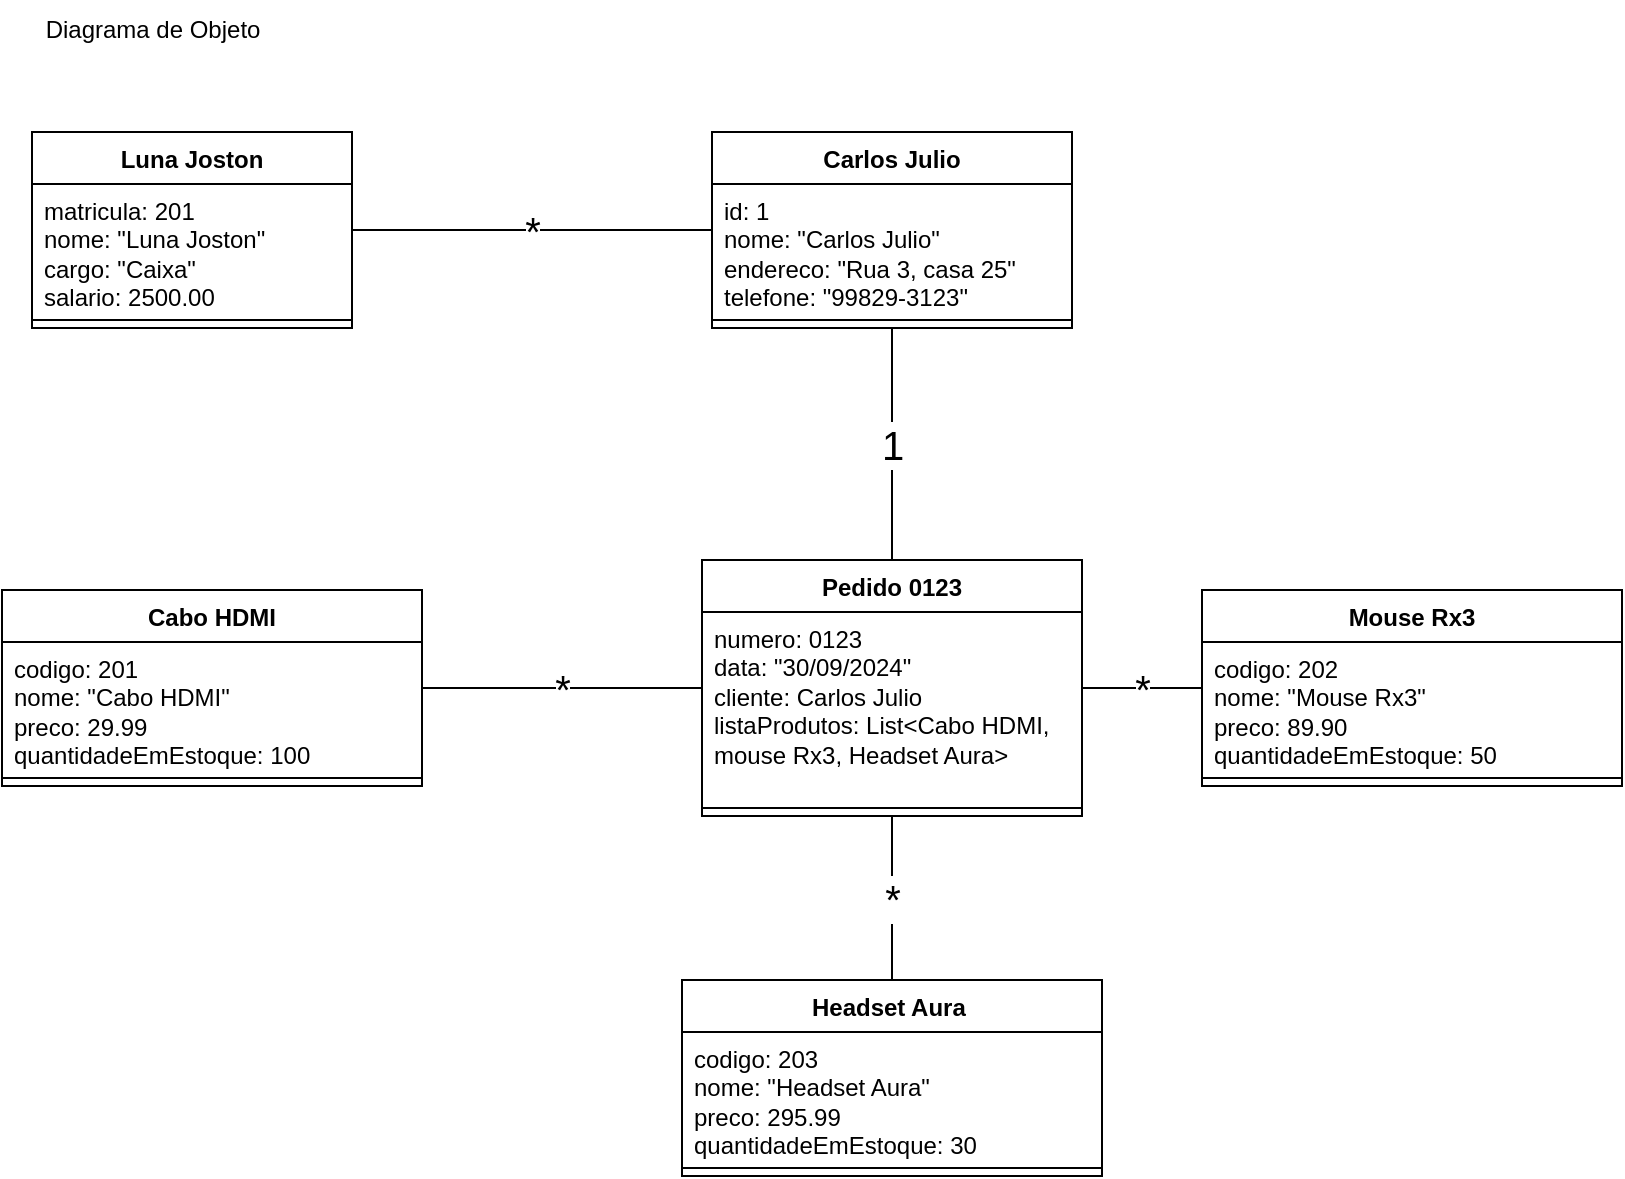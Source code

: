 <mxfile version="24.7.17">
  <diagram name="Page-1" id="c4acf3e9-155e-7222-9cf6-157b1a14988f">
    <mxGraphModel dx="1434" dy="746" grid="1" gridSize="10" guides="1" tooltips="1" connect="1" arrows="1" fold="1" page="1" pageScale="1" pageWidth="850" pageHeight="1100" background="none" math="0" shadow="0">
      <root>
        <mxCell id="0" />
        <mxCell id="1" parent="0" />
        <mxCell id="5d2195bd80daf111-38" style="edgeStyle=orthogonalEdgeStyle;rounded=0;html=1;dashed=1;labelBackgroundColor=none;startFill=0;endArrow=open;endFill=0;endSize=10;fontFamily=Verdana;fontSize=10;" parent="1" edge="1">
          <mxGeometry relative="1" as="geometry">
            <Array as="points">
              <mxPoint x="590" y="721" />
            </Array>
            <mxPoint x="650" y="721" as="sourcePoint" />
          </mxGeometry>
        </mxCell>
        <mxCell id="5d2195bd80daf111-40" style="edgeStyle=orthogonalEdgeStyle;rounded=0;html=1;dashed=1;labelBackgroundColor=none;startFill=0;endArrow=open;endFill=0;endSize=10;fontFamily=Verdana;fontSize=10;" parent="1" edge="1">
          <mxGeometry relative="1" as="geometry">
            <Array as="points" />
            <mxPoint x="730" y="814" as="sourcePoint" />
          </mxGeometry>
        </mxCell>
        <mxCell id="5d2195bd80daf111-39" style="edgeStyle=orthogonalEdgeStyle;rounded=0;html=1;dashed=1;labelBackgroundColor=none;startFill=0;endArrow=open;endFill=0;endSize=10;fontFamily=Verdana;fontSize=10;" parent="1" edge="1">
          <mxGeometry relative="1" as="geometry">
            <mxPoint x="730" y="948" as="sourcePoint" />
          </mxGeometry>
        </mxCell>
        <mxCell id="5d2195bd80daf111-41" style="edgeStyle=orthogonalEdgeStyle;rounded=0;html=1;dashed=1;labelBackgroundColor=none;startFill=0;endArrow=open;endFill=0;endSize=10;fontFamily=Verdana;fontSize=10;" parent="1" edge="1">
          <mxGeometry relative="1" as="geometry">
            <Array as="points" />
            <mxPoint x="730" y="603" as="sourcePoint" />
          </mxGeometry>
        </mxCell>
        <mxCell id="5d2195bd80daf111-35" style="edgeStyle=orthogonalEdgeStyle;rounded=0;html=1;dashed=1;labelBackgroundColor=none;startFill=0;endArrow=open;endFill=0;endSize=10;fontFamily=Verdana;fontSize=10;" parent="1" edge="1">
          <mxGeometry relative="1" as="geometry">
            <Array as="points">
              <mxPoint x="545" y="970" />
              <mxPoint x="545" y="970" />
            </Array>
            <mxPoint x="545" y="963" as="sourcePoint" />
          </mxGeometry>
        </mxCell>
        <mxCell id="5d2195bd80daf111-36" style="edgeStyle=orthogonalEdgeStyle;rounded=0;html=1;dashed=1;labelBackgroundColor=none;startFill=0;endArrow=open;endFill=0;endSize=10;fontFamily=Verdana;fontSize=10;" parent="1" edge="1">
          <mxGeometry relative="1" as="geometry">
            <Array as="points">
              <mxPoint x="550" y="520" />
            </Array>
            <mxPoint x="490" y="520" as="targetPoint" />
          </mxGeometry>
        </mxCell>
        <mxCell id="5d2195bd80daf111-26" style="edgeStyle=orthogonalEdgeStyle;rounded=0;html=1;dashed=1;labelBackgroundColor=none;startFill=0;endArrow=open;endFill=0;endSize=10;fontFamily=Verdana;fontSize=10;" parent="1" edge="1">
          <mxGeometry relative="1" as="geometry">
            <Array as="points" />
            <mxPoint x="685" y="300" as="targetPoint" />
          </mxGeometry>
        </mxCell>
        <mxCell id="5d2195bd80daf111-37" style="edgeStyle=orthogonalEdgeStyle;rounded=0;html=1;dashed=1;labelBackgroundColor=none;startFill=0;endArrow=open;endFill=0;endSize=10;fontFamily=Verdana;fontSize=10;" parent="1" edge="1">
          <mxGeometry relative="1" as="geometry">
            <Array as="points">
              <mxPoint x="570" y="590" />
            </Array>
            <mxPoint x="650" y="590" as="sourcePoint" />
          </mxGeometry>
        </mxCell>
        <mxCell id="_YM_AubCncqIQYRBYnCy-1" value="Cabo HDMI" style="swimlane;fontStyle=1;align=center;verticalAlign=top;childLayout=stackLayout;horizontal=1;startSize=26;horizontalStack=0;resizeParent=1;resizeParentMax=0;resizeLast=0;collapsible=1;marginBottom=0;whiteSpace=wrap;html=1;" vertex="1" parent="1">
          <mxGeometry x="20" y="335" width="210" height="98" as="geometry" />
        </mxCell>
        <mxCell id="_YM_AubCncqIQYRBYnCy-2" value="codigo: 201&lt;div&gt;&lt;div&gt;nome: &quot;Cabo HDMI&quot;&lt;/div&gt;&lt;div&gt;preco: 29.99&lt;/div&gt;&lt;div&gt;quantidadeEmEstoque: 100&lt;/div&gt;&lt;/div&gt;&lt;div&gt;&lt;br&gt;&lt;/div&gt;" style="text;strokeColor=none;fillColor=none;align=left;verticalAlign=top;spacingLeft=4;spacingRight=4;overflow=hidden;rotatable=0;points=[[0,0.5],[1,0.5]];portConstraint=eastwest;whiteSpace=wrap;html=1;" vertex="1" parent="_YM_AubCncqIQYRBYnCy-1">
          <mxGeometry y="26" width="210" height="64" as="geometry" />
        </mxCell>
        <mxCell id="_YM_AubCncqIQYRBYnCy-3" value="" style="line;strokeWidth=1;fillColor=none;align=left;verticalAlign=middle;spacingTop=-1;spacingLeft=3;spacingRight=3;rotatable=0;labelPosition=right;points=[];portConstraint=eastwest;strokeColor=inherit;" vertex="1" parent="_YM_AubCncqIQYRBYnCy-1">
          <mxGeometry y="90" width="210" height="8" as="geometry" />
        </mxCell>
        <mxCell id="_YM_AubCncqIQYRBYnCy-4" value="1" style="edgeStyle=orthogonalEdgeStyle;rounded=0;orthogonalLoop=1;jettySize=auto;html=1;fontSize=20;endArrow=none;endFill=0;" edge="1" parent="1" source="_YM_AubCncqIQYRBYnCy-5" target="_YM_AubCncqIQYRBYnCy-13">
          <mxGeometry relative="1" as="geometry" />
        </mxCell>
        <mxCell id="_YM_AubCncqIQYRBYnCy-5" value="Carlos Julio" style="swimlane;fontStyle=1;align=center;verticalAlign=top;childLayout=stackLayout;horizontal=1;startSize=26;horizontalStack=0;resizeParent=1;resizeParentMax=0;resizeLast=0;collapsible=1;marginBottom=0;whiteSpace=wrap;html=1;" vertex="1" parent="1">
          <mxGeometry x="375" y="106" width="180" height="98" as="geometry" />
        </mxCell>
        <mxCell id="_YM_AubCncqIQYRBYnCy-6" value="&lt;div&gt;id: 1&lt;/div&gt;&lt;div&gt;nome: &quot;Carlos Julio&quot;&lt;/div&gt;&lt;div&gt;endereco: &quot;Rua 3, casa 25&quot;&lt;/div&gt;&lt;div&gt;telefone: &quot;99829-3123&quot;&lt;/div&gt;" style="text;strokeColor=none;fillColor=none;align=left;verticalAlign=top;spacingLeft=4;spacingRight=4;overflow=hidden;rotatable=0;points=[[0,0.5],[1,0.5]];portConstraint=eastwest;whiteSpace=wrap;html=1;" vertex="1" parent="_YM_AubCncqIQYRBYnCy-5">
          <mxGeometry y="26" width="180" height="64" as="geometry" />
        </mxCell>
        <mxCell id="_YM_AubCncqIQYRBYnCy-7" value="" style="line;strokeWidth=1;fillColor=none;align=left;verticalAlign=middle;spacingTop=-1;spacingLeft=3;spacingRight=3;rotatable=0;labelPosition=right;points=[];portConstraint=eastwest;strokeColor=inherit;" vertex="1" parent="_YM_AubCncqIQYRBYnCy-5">
          <mxGeometry y="90" width="180" height="8" as="geometry" />
        </mxCell>
        <mxCell id="_YM_AubCncqIQYRBYnCy-8" value="&lt;font style=&quot;font-size: 20px;&quot;&gt;*&lt;/font&gt;" style="edgeStyle=orthogonalEdgeStyle;rounded=0;orthogonalLoop=1;jettySize=auto;html=1;endArrow=none;endFill=0;" edge="1" parent="1" source="_YM_AubCncqIQYRBYnCy-9" target="_YM_AubCncqIQYRBYnCy-5">
          <mxGeometry relative="1" as="geometry">
            <mxPoint as="offset" />
          </mxGeometry>
        </mxCell>
        <mxCell id="_YM_AubCncqIQYRBYnCy-9" value="Luna Joston" style="swimlane;fontStyle=1;align=center;verticalAlign=top;childLayout=stackLayout;horizontal=1;startSize=26;horizontalStack=0;resizeParent=1;resizeParentMax=0;resizeLast=0;collapsible=1;marginBottom=0;whiteSpace=wrap;html=1;" vertex="1" parent="1">
          <mxGeometry x="35" y="106" width="160" height="98" as="geometry" />
        </mxCell>
        <mxCell id="_YM_AubCncqIQYRBYnCy-10" value="&lt;div&gt;matricula: 201&lt;/div&gt;&lt;div&gt;nome: &quot;Luna Joston&quot;&lt;/div&gt;&lt;div&gt;cargo: &quot;Caixa&quot;&lt;/div&gt;&lt;div&gt;salario: 2500.00&lt;/div&gt;" style="text;strokeColor=none;fillColor=none;align=left;verticalAlign=top;spacingLeft=4;spacingRight=4;overflow=hidden;rotatable=0;points=[[0,0.5],[1,0.5]];portConstraint=eastwest;whiteSpace=wrap;html=1;" vertex="1" parent="_YM_AubCncqIQYRBYnCy-9">
          <mxGeometry y="26" width="160" height="64" as="geometry" />
        </mxCell>
        <mxCell id="_YM_AubCncqIQYRBYnCy-11" value="" style="line;strokeWidth=1;fillColor=none;align=left;verticalAlign=middle;spacingTop=-1;spacingLeft=3;spacingRight=3;rotatable=0;labelPosition=right;points=[];portConstraint=eastwest;strokeColor=inherit;" vertex="1" parent="_YM_AubCncqIQYRBYnCy-9">
          <mxGeometry y="90" width="160" height="8" as="geometry" />
        </mxCell>
        <mxCell id="_YM_AubCncqIQYRBYnCy-12" value="*" style="edgeStyle=orthogonalEdgeStyle;rounded=0;orthogonalLoop=1;jettySize=auto;html=1;fontSize=20;endArrow=none;endFill=0;" edge="1" parent="1" source="_YM_AubCncqIQYRBYnCy-13" target="_YM_AubCncqIQYRBYnCy-1">
          <mxGeometry relative="1" as="geometry" />
        </mxCell>
        <mxCell id="_YM_AubCncqIQYRBYnCy-13" value="Pedido 0123" style="swimlane;fontStyle=1;align=center;verticalAlign=top;childLayout=stackLayout;horizontal=1;startSize=26;horizontalStack=0;resizeParent=1;resizeParentMax=0;resizeLast=0;collapsible=1;marginBottom=0;whiteSpace=wrap;html=1;" vertex="1" parent="1">
          <mxGeometry x="370" y="320" width="190" height="128" as="geometry" />
        </mxCell>
        <mxCell id="_YM_AubCncqIQYRBYnCy-14" value="&lt;div&gt;numero: 0123&lt;/div&gt;&lt;div&gt;data: &quot;30/09/2024&quot;&lt;/div&gt;&lt;div&gt;cliente: Carlos Julio&lt;/div&gt;&lt;div&gt;listaProdutos: List&amp;lt;Cabo HDMI, mouse Rx3, Headset Aura&amp;gt;&lt;/div&gt;" style="text;strokeColor=none;fillColor=none;align=left;verticalAlign=top;spacingLeft=4;spacingRight=4;overflow=hidden;rotatable=0;points=[[0,0.5],[1,0.5]];portConstraint=eastwest;whiteSpace=wrap;html=1;" vertex="1" parent="_YM_AubCncqIQYRBYnCy-13">
          <mxGeometry y="26" width="190" height="94" as="geometry" />
        </mxCell>
        <mxCell id="_YM_AubCncqIQYRBYnCy-15" value="" style="line;strokeWidth=1;fillColor=none;align=left;verticalAlign=middle;spacingTop=-1;spacingLeft=3;spacingRight=3;rotatable=0;labelPosition=right;points=[];portConstraint=eastwest;strokeColor=inherit;" vertex="1" parent="_YM_AubCncqIQYRBYnCy-13">
          <mxGeometry y="120" width="190" height="8" as="geometry" />
        </mxCell>
        <mxCell id="_YM_AubCncqIQYRBYnCy-16" value="Mouse Rx3" style="swimlane;fontStyle=1;align=center;verticalAlign=top;childLayout=stackLayout;horizontal=1;startSize=26;horizontalStack=0;resizeParent=1;resizeParentMax=0;resizeLast=0;collapsible=1;marginBottom=0;whiteSpace=wrap;html=1;" vertex="1" parent="1">
          <mxGeometry x="620" y="335" width="210" height="98" as="geometry" />
        </mxCell>
        <mxCell id="_YM_AubCncqIQYRBYnCy-17" value="codigo: 202&lt;div&gt;&lt;div&gt;nome: &quot;Mouse Rx3&quot;&lt;/div&gt;&lt;div&gt;preco: 89.90&lt;/div&gt;&lt;div&gt;quantidadeEmEstoque: 50&lt;/div&gt;&lt;/div&gt;&lt;div&gt;&lt;br&gt;&lt;/div&gt;" style="text;strokeColor=none;fillColor=none;align=left;verticalAlign=top;spacingLeft=4;spacingRight=4;overflow=hidden;rotatable=0;points=[[0,0.5],[1,0.5]];portConstraint=eastwest;whiteSpace=wrap;html=1;" vertex="1" parent="_YM_AubCncqIQYRBYnCy-16">
          <mxGeometry y="26" width="210" height="64" as="geometry" />
        </mxCell>
        <mxCell id="_YM_AubCncqIQYRBYnCy-18" value="" style="line;strokeWidth=1;fillColor=none;align=left;verticalAlign=middle;spacingTop=-1;spacingLeft=3;spacingRight=3;rotatable=0;labelPosition=right;points=[];portConstraint=eastwest;strokeColor=inherit;" vertex="1" parent="_YM_AubCncqIQYRBYnCy-16">
          <mxGeometry y="90" width="210" height="8" as="geometry" />
        </mxCell>
        <mxCell id="_YM_AubCncqIQYRBYnCy-19" value="Headset Aura&lt;span style=&quot;white-space: pre;&quot;&gt;&#x9;&lt;/span&gt;" style="swimlane;fontStyle=1;align=center;verticalAlign=top;childLayout=stackLayout;horizontal=1;startSize=26;horizontalStack=0;resizeParent=1;resizeParentMax=0;resizeLast=0;collapsible=1;marginBottom=0;whiteSpace=wrap;html=1;" vertex="1" parent="1">
          <mxGeometry x="360" y="530" width="210" height="98" as="geometry" />
        </mxCell>
        <mxCell id="_YM_AubCncqIQYRBYnCy-20" value="codigo: 203&lt;div&gt;&lt;div&gt;nome: &quot;Headset Aura&quot;&lt;/div&gt;&lt;div&gt;preco: 295.99&lt;/div&gt;&lt;div&gt;quantidadeEmEstoque: 30&lt;/div&gt;&lt;/div&gt;&lt;div&gt;&lt;br&gt;&lt;/div&gt;" style="text;strokeColor=none;fillColor=none;align=left;verticalAlign=top;spacingLeft=4;spacingRight=4;overflow=hidden;rotatable=0;points=[[0,0.5],[1,0.5]];portConstraint=eastwest;whiteSpace=wrap;html=1;" vertex="1" parent="_YM_AubCncqIQYRBYnCy-19">
          <mxGeometry y="26" width="210" height="64" as="geometry" />
        </mxCell>
        <mxCell id="_YM_AubCncqIQYRBYnCy-21" value="" style="line;strokeWidth=1;fillColor=none;align=left;verticalAlign=middle;spacingTop=-1;spacingLeft=3;spacingRight=3;rotatable=0;labelPosition=right;points=[];portConstraint=eastwest;strokeColor=inherit;" vertex="1" parent="_YM_AubCncqIQYRBYnCy-19">
          <mxGeometry y="90" width="210" height="8" as="geometry" />
        </mxCell>
        <mxCell id="_YM_AubCncqIQYRBYnCy-22" value="*" style="edgeStyle=orthogonalEdgeStyle;rounded=0;orthogonalLoop=1;jettySize=auto;html=1;fontSize=20;endArrow=none;endFill=0;" edge="1" parent="1" source="_YM_AubCncqIQYRBYnCy-16" target="_YM_AubCncqIQYRBYnCy-13">
          <mxGeometry relative="1" as="geometry">
            <mxPoint x="745" y="490" as="sourcePoint" />
            <mxPoint x="590" y="490" as="targetPoint" />
          </mxGeometry>
        </mxCell>
        <mxCell id="_YM_AubCncqIQYRBYnCy-23" value="*" style="edgeStyle=orthogonalEdgeStyle;rounded=0;orthogonalLoop=1;jettySize=auto;html=1;fontSize=20;endArrow=none;endFill=0;" edge="1" parent="1" source="_YM_AubCncqIQYRBYnCy-13" target="_YM_AubCncqIQYRBYnCy-19">
          <mxGeometry relative="1" as="geometry">
            <mxPoint x="405" y="404" as="sourcePoint" />
            <mxPoint x="250" y="404" as="targetPoint" />
          </mxGeometry>
        </mxCell>
        <mxCell id="_YM_AubCncqIQYRBYnCy-24" value="Diagrama de Objeto" style="text;html=1;align=center;verticalAlign=middle;resizable=0;points=[];autosize=1;strokeColor=none;fillColor=none;" vertex="1" parent="1">
          <mxGeometry x="30" y="40" width="130" height="30" as="geometry" />
        </mxCell>
      </root>
    </mxGraphModel>
  </diagram>
</mxfile>
